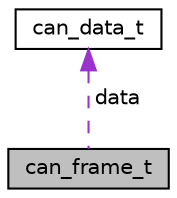 digraph "can_frame_t"
{
 // LATEX_PDF_SIZE
  edge [fontname="Helvetica",fontsize="10",labelfontname="Helvetica",labelfontsize="10"];
  node [fontname="Helvetica",fontsize="10",shape=record];
  Node1 [label="can_frame_t",height=0.2,width=0.4,color="black", fillcolor="grey75", style="filled", fontcolor="black",tooltip="Struct for defining a can frame."];
  Node2 -> Node1 [dir="back",color="darkorchid3",fontsize="10",style="dashed",label=" data" ,fontname="Helvetica"];
  Node2 [label="can_data_t",height=0.2,width=0.4,color="black", fillcolor="white", style="filled",URL="$unioncan__data__t.html",tooltip="Union for decoding 8 data bytes from different types into a char array to be transmittet."];
}
